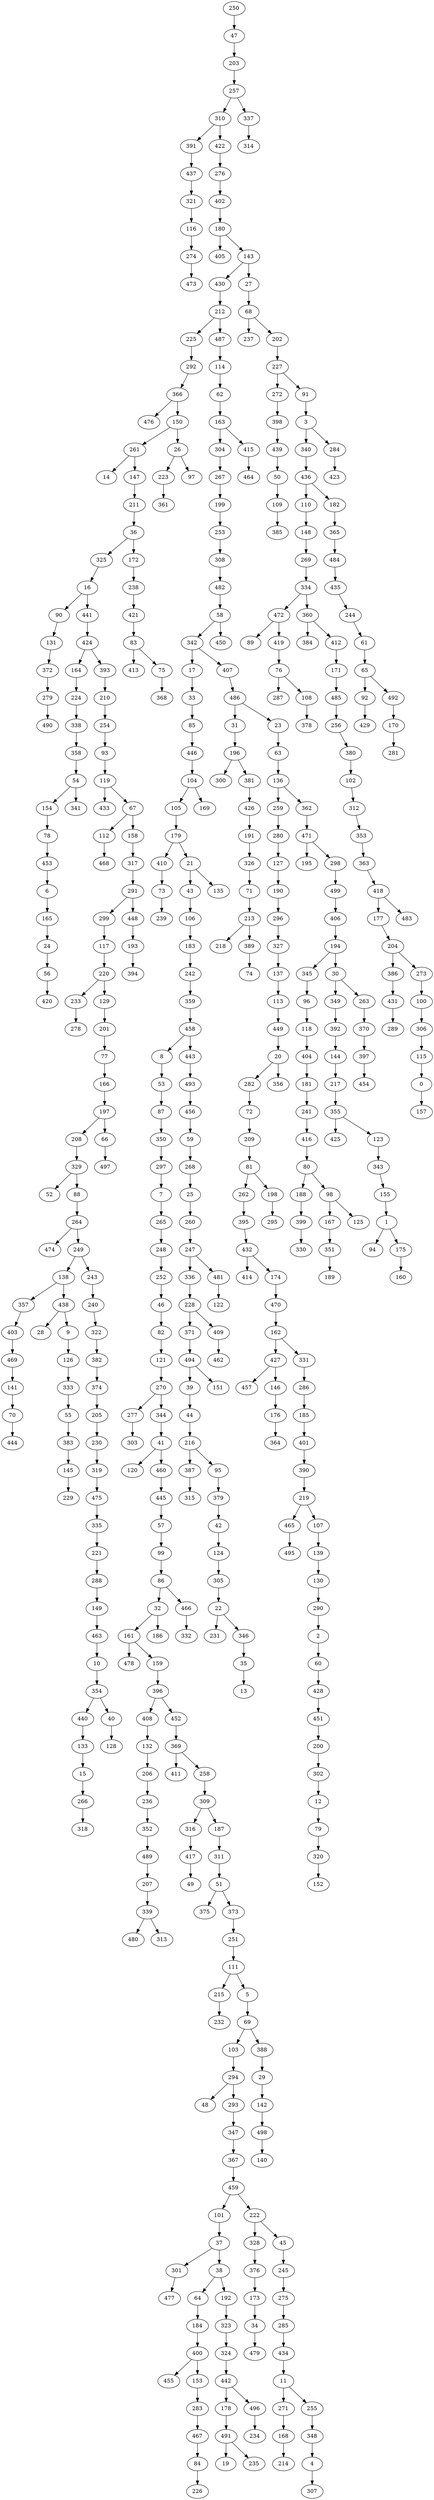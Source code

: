 digraph G {
	250 -> 47;
	47 -> 203;
	203 -> 257;
	257 -> 310;
	257 -> 337;
	310 -> 391;
	310 -> 422;
	391 -> 437;
	337 -> 314;
	422 -> 276;
	276 -> 402;
	437 -> 321;
	402 -> 180;
	180 -> 405;
	180 -> 143;
	321 -> 116;
	143 -> 430;
	143 -> 27;
	430 -> 212;
	212 -> 225;
	212 -> 487;
	225 -> 292;
	116 -> 274;
	274 -> 473;
	27 -> 68;
	68 -> 237;
	68 -> 202;
	487 -> 114;
	292 -> 366;
	366 -> 476;
	366 -> 150;
	150 -> 261;
	150 -> 26;
	202 -> 227;
	227 -> 272;
	227 -> 91;
	272 -> 398;
	398 -> 439;
	114 -> 62;
	261 -> 14;
	261 -> 147;
	26 -> 223;
	26 -> 97;
	223 -> 361;
	147 -> 211;
	439 -> 50;
	50 -> 109;
	109 -> 385;
	62 -> 163;
	163 -> 304;
	163 -> 415;
	211 -> 36;
	36 -> 325;
	36 -> 172;
	172 -> 238;
	238 -> 421;
	421 -> 83;
	91 -> 3;
	3 -> 340;
	3 -> 284;
	340 -> 436;
	436 -> 110;
	436 -> 182;
	110 -> 148;
	148 -> 269;
	269 -> 334;
	182 -> 365;
	365 -> 484;
	284 -> 423;
	415 -> 464;
	304 -> 267;
	325 -> 16;
	16 -> 90;
	16 -> 441;
	83 -> 413;
	83 -> 75;
	75 -> 368;
	334 -> 472;
	334 -> 360;
	360 -> 384;
	360 -> 412;
	472 -> 89;
	472 -> 419;
	484 -> 435;
	435 -> 244;
	244 -> 61;
	61 -> 65;
	65 -> 92;
	65 -> 492;
	92 -> 429;
	267 -> 199;
	199 -> 253;
	253 -> 308;
	308 -> 482;
	441 -> 424;
	90 -> 131;
	131 -> 372;
	424 -> 164;
	424 -> 393;
	164 -> 224;
	224 -> 338;
	338 -> 358;
	419 -> 76;
	76 -> 287;
	76 -> 108;
	412 -> 171;
	171 -> 485;
	108 -> 378;
	492 -> 170;
	170 -> 281;
	482 -> 58;
	58 -> 342;
	58 -> 450;
	342 -> 17;
	342 -> 407;
	372 -> 279;
	279 -> 490;
	358 -> 54;
	54 -> 154;
	54 -> 341;
	154 -> 78;
	78 -> 453;
	485 -> 256;
	256 -> 380;
	380 -> 102;
	102 -> 312;
	312 -> 353;
	353 -> 363;
	363 -> 418;
	407 -> 486;
	486 -> 31;
	486 -> 23;
	31 -> 196;
	196 -> 300;
	196 -> 381;
	381 -> 426;
	17 -> 33;
	33 -> 85;
	85 -> 446;
	393 -> 210;
	210 -> 254;
	254 -> 93;
	93 -> 119;
	119 -> 433;
	119 -> 67;
	453 -> 6;
	6 -> 165;
	165 -> 24;
	24 -> 56;
	56 -> 420;
	418 -> 177;
	418 -> 483;
	177 -> 204;
	204 -> 386;
	204 -> 273;
	386 -> 431;
	23 -> 63;
	63 -> 136;
	136 -> 259;
	136 -> 362;
	259 -> 280;
	280 -> 127;
	127 -> 190;
	426 -> 191;
	191 -> 326;
	326 -> 71;
	71 -> 213;
	213 -> 218;
	213 -> 389;
	446 -> 104;
	104 -> 105;
	104 -> 169;
	105 -> 179;
	179 -> 410;
	179 -> 21;
	67 -> 112;
	67 -> 158;
	112 -> 468;
	273 -> 100;
	431 -> 289;
	190 -> 296;
	362 -> 471;
	471 -> 195;
	471 -> 298;
	389 -> 74;
	410 -> 73;
	73 -> 239;
	100 -> 306;
	296 -> 327;
	298 -> 499;
	499 -> 406;
	406 -> 194;
	194 -> 345;
	194 -> 30;
	21 -> 43;
	21 -> 135;
	43 -> 106;
	106 -> 183;
	183 -> 242;
	242 -> 359;
	359 -> 458;
	158 -> 317;
	306 -> 115;
	345 -> 96;
	96 -> 118;
	327 -> 137;
	30 -> 349;
	30 -> 263;
	349 -> 392;
	458 -> 8;
	458 -> 443;
	8 -> 53;
	53 -> 87;
	87 -> 350;
	443 -> 493;
	493 -> 456;
	317 -> 291;
	291 -> 299;
	291 -> 448;
	115 -> 0;
	118 -> 404;
	404 -> 181;
	181 -> 241;
	241 -> 416;
	137 -> 113;
	113 -> 449;
	263 -> 370;
	370 -> 397;
	397 -> 454;
	392 -> 144;
	144 -> 217;
	217 -> 355;
	355 -> 425;
	355 -> 123;
	350 -> 297;
	297 -> 7;
	456 -> 59;
	59 -> 268;
	299 -> 117;
	268 -> 25;
	0 -> 157;
	416 -> 80;
	80 -> 188;
	80 -> 98;
	188 -> 399;
	449 -> 20;
	20 -> 282;
	20 -> 356;
	123 -> 343;
	7 -> 265;
	448 -> 193;
	193 -> 394;
	117 -> 220;
	220 -> 233;
	220 -> 129;
	233 -> 278;
	25 -> 260;
	98 -> 167;
	98 -> 125;
	399 -> 330;
	167 -> 351;
	282 -> 72;
	72 -> 209;
	343 -> 155;
	265 -> 248;
	248 -> 252;
	129 -> 201;
	201 -> 77;
	77 -> 166;
	260 -> 247;
	247 -> 336;
	247 -> 481;
	351 -> 189;
	209 -> 81;
	81 -> 262;
	81 -> 198;
	262 -> 395;
	198 -> 295;
	155 -> 1;
	1 -> 94;
	1 -> 175;
	252 -> 46;
	46 -> 82;
	82 -> 121;
	121 -> 270;
	270 -> 277;
	270 -> 344;
	277 -> 303;
	166 -> 197;
	197 -> 208;
	197 -> 66;
	208 -> 329;
	66 -> 497;
	481 -> 122;
	336 -> 228;
	395 -> 432;
	432 -> 414;
	432 -> 174;
	175 -> 160;
	329 -> 52;
	329 -> 88;
	88 -> 264;
	264 -> 474;
	264 -> 249;
	228 -> 371;
	228 -> 409;
	174 -> 470;
	344 -> 41;
	249 -> 138;
	249 -> 243;
	138 -> 357;
	138 -> 438;
	357 -> 403;
	403 -> 469;
	409 -> 462;
	371 -> 494;
	470 -> 162;
	162 -> 427;
	162 -> 331;
	41 -> 120;
	41 -> 460;
	469 -> 141;
	494 -> 39;
	494 -> 151;
	427 -> 457;
	427 -> 146;
	146 -> 176;
	176 -> 364;
	460 -> 445;
	438 -> 28;
	438 -> 9;
	243 -> 240;
	240 -> 322;
	322 -> 382;
	9 -> 126;
	141 -> 70;
	70 -> 444;
	39 -> 44;
	44 -> 216;
	216 -> 387;
	216 -> 95;
	331 -> 286;
	382 -> 374;
	445 -> 57;
	57 -> 99;
	374 -> 205;
	126 -> 333;
	95 -> 379;
	379 -> 42;
	42 -> 124;
	124 -> 305;
	387 -> 315;
	286 -> 185;
	185 -> 401;
	99 -> 86;
	86 -> 32;
	86 -> 466;
	205 -> 230;
	230 -> 319;
	319 -> 475;
	333 -> 55;
	475 -> 335;
	55 -> 383;
	305 -> 22;
	22 -> 231;
	22 -> 346;
	401 -> 390;
	32 -> 161;
	32 -> 186;
	161 -> 478;
	161 -> 159;
	335 -> 221;
	221 -> 288;
	383 -> 145;
	145 -> 229;
	288 -> 149;
	149 -> 463;
	390 -> 219;
	219 -> 465;
	219 -> 107;
	466 -> 332;
	463 -> 10;
	10 -> 354;
	354 -> 440;
	354 -> 40;
	40 -> 128;
	346 -> 35;
	465 -> 495;
	159 -> 396;
	396 -> 408;
	396 -> 452;
	440 -> 133;
	35 -> 13;
	107 -> 139;
	452 -> 369;
	369 -> 411;
	369 -> 258;
	408 -> 132;
	133 -> 15;
	15 -> 266;
	266 -> 318;
	139 -> 130;
	130 -> 290;
	258 -> 309;
	309 -> 316;
	309 -> 187;
	132 -> 206;
	206 -> 236;
	236 -> 352;
	352 -> 489;
	290 -> 2;
	2 -> 60;
	60 -> 428;
	428 -> 451;
	451 -> 200;
	200 -> 302;
	187 -> 311;
	316 -> 417;
	489 -> 207;
	207 -> 339;
	339 -> 480;
	339 -> 313;
	302 -> 12;
	12 -> 79;
	79 -> 320;
	320 -> 152;
	311 -> 51;
	51 -> 375;
	51 -> 373;
	417 -> 49;
	373 -> 251;
	251 -> 111;
	111 -> 215;
	111 -> 5;
	215 -> 232;
	5 -> 69;
	69 -> 103;
	69 -> 388;
	103 -> 294;
	294 -> 48;
	294 -> 293;
	293 -> 347;
	347 -> 367;
	367 -> 459;
	388 -> 29;
	29 -> 142;
	142 -> 498;
	459 -> 101;
	459 -> 222;
	222 -> 328;
	222 -> 45;
	328 -> 376;
	498 -> 140;
	101 -> 37;
	37 -> 301;
	37 -> 38;
	301 -> 477;
	45 -> 245;
	245 -> 275;
	275 -> 285;
	285 -> 434;
	376 -> 173;
	38 -> 64;
	38 -> 192;
	64 -> 184;
	192 -> 323;
	323 -> 324;
	184 -> 400;
	324 -> 442;
	400 -> 455;
	400 -> 153;
	442 -> 178;
	442 -> 496;
	178 -> 491;
	434 -> 11;
	173 -> 34;
	11 -> 271;
	11 -> 255;
	271 -> 168;
	168 -> 214;
	153 -> 283;
	283 -> 467;
	467 -> 84;
	84 -> 226;
	491 -> 19;
	491 -> 235;
	255 -> 348;
	34 -> 479;
	348 -> 4;
	496 -> 234;
	4 -> 307;
}